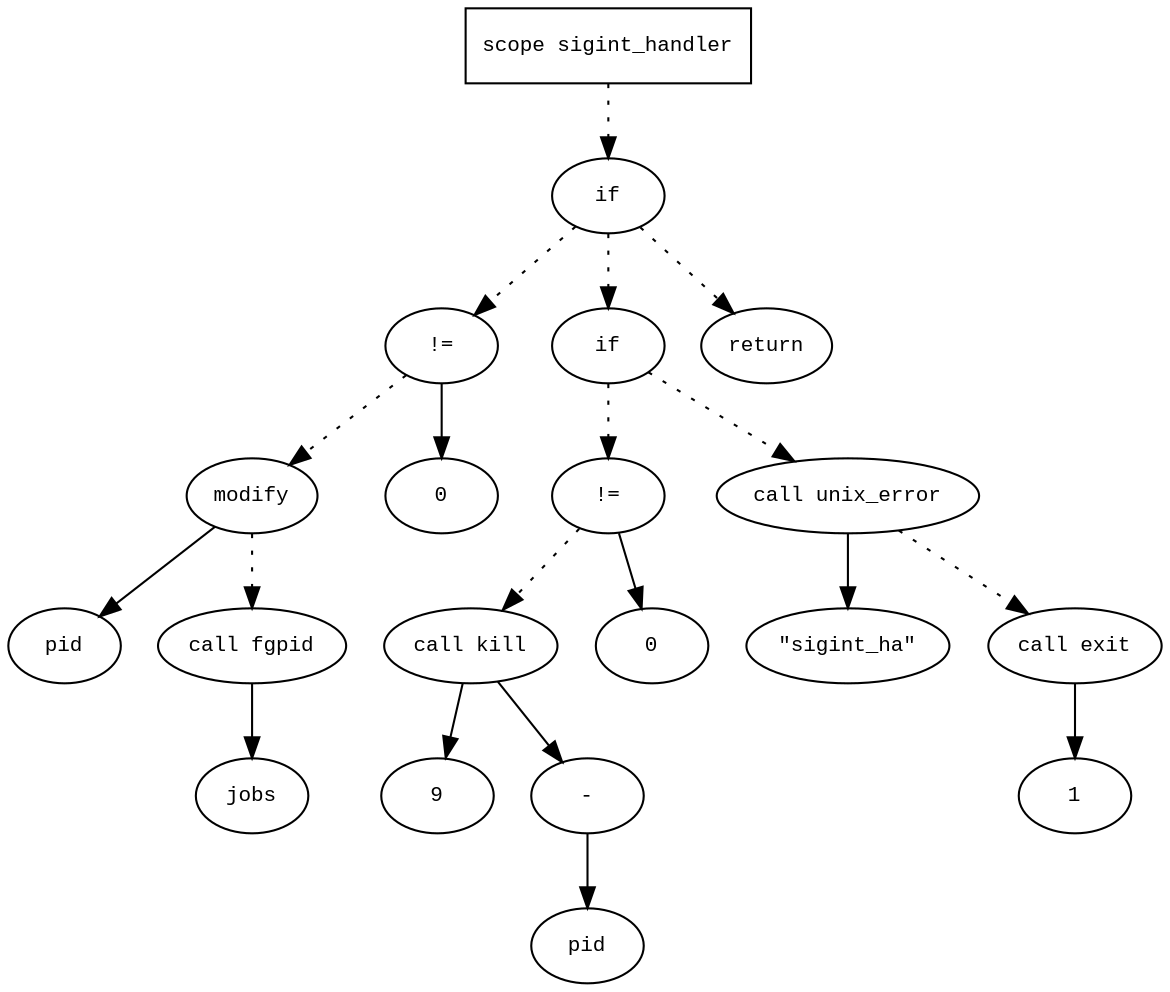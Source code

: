 digraph AST {
  graph [fontname="Times New Roman",fontsize=10];
  node  [fontname="Courier New",fontsize=10];
  edge  [fontname="Times New Roman",fontsize=10];

  node1 [label="scope sigint_handler",shape=box];
  node2 [label="if",shape=ellipse];
  node1 -> node2 [style=dotted];
  node3 [label="!=",shape=ellipse];
  node4 [label="modify",shape=ellipse];
  node5 [label="pid",shape=ellipse];
  node4 -> node5;
  node6 [label="call fgpid",shape=ellipse];
  node7 [label="jobs",shape=ellipse];
  node6 -> node7;
  node4 -> node6 [style=dotted];
  node3 -> node4 [style=dotted];
  node8 [label="0",shape=ellipse];
  node3 -> node8;
  node2 -> node3 [style=dotted];
  node9 [label="if",shape=ellipse];
  node2 -> node9 [style=dotted];
  node10 [label="!=",shape=ellipse];
  node11 [label="call kill",shape=ellipse];
  node12 [label="9",shape=ellipse];
  node11 -> node12;
  node13 [label="-",shape=ellipse];
  node14 [label="pid",shape=ellipse];
  node13 -> node14;
  node11 -> node13;
  node10 -> node11 [style=dotted];
  node15 [label="0",shape=ellipse];
  node10 -> node15;
  node9 -> node10 [style=dotted];
  node16 [label="call unix_error",shape=ellipse];
  node17 [label="\"sigint_ha\"",shape=ellipse];
  node16 -> node17;
  node9 -> node16 [style=dotted];
  node18 [label="call exit",shape=ellipse];
  node19 [label="1",shape=ellipse];
  node18 -> node19;
  node16 -> node18 [style=dotted];
  node20 [label="return",shape=ellipse];
  node2 -> node20 [style=dotted];
} 